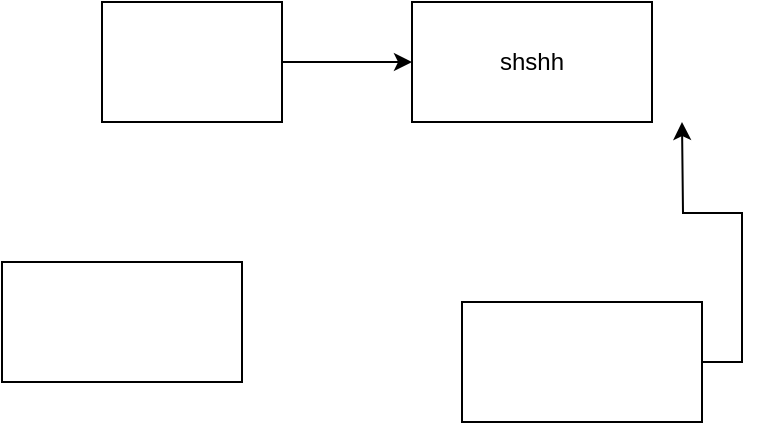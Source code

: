 <mxfile version="17.4.6" type="github">
  <diagram id="3lh7ztF80h6zKtmhc51H" name="第 1 页">
    <mxGraphModel dx="946" dy="576" grid="1" gridSize="10" guides="1" tooltips="1" connect="1" arrows="1" fold="1" page="1" pageScale="1" pageWidth="827" pageHeight="1169" math="0" shadow="0">
      <root>
        <mxCell id="0" />
        <mxCell id="1" parent="0" />
        <mxCell id="l5G7daM79HEQDdB7eEbk-2" value="" style="edgeStyle=orthogonalEdgeStyle;rounded=0;orthogonalLoop=1;jettySize=auto;html=1;" edge="1" parent="1" source="BCRi15jhdsx2H4y88h9x-1" target="l5G7daM79HEQDdB7eEbk-1">
          <mxGeometry relative="1" as="geometry" />
        </mxCell>
        <mxCell id="BCRi15jhdsx2H4y88h9x-1" value="" style="rounded=0;whiteSpace=wrap;html=1;" parent="1" vertex="1">
          <mxGeometry x="170" y="120" width="90" height="60" as="geometry" />
        </mxCell>
        <mxCell id="BCRi15jhdsx2H4y88h9x-2" value="" style="rounded=0;whiteSpace=wrap;html=1;" parent="1" vertex="1">
          <mxGeometry x="350" y="270" width="120" height="60" as="geometry" />
        </mxCell>
        <mxCell id="BCRi15jhdsx2H4y88h9x-3" value="" style="rounded=0;whiteSpace=wrap;html=1;" parent="1" vertex="1">
          <mxGeometry x="350" y="270" width="120" height="60" as="geometry" />
        </mxCell>
        <mxCell id="BCRi15jhdsx2H4y88h9x-4" value="" style="rounded=0;whiteSpace=wrap;html=1;" parent="1" vertex="1">
          <mxGeometry x="350" y="270" width="120" height="60" as="geometry" />
        </mxCell>
        <mxCell id="BCRi15jhdsx2H4y88h9x-7" style="edgeStyle=orthogonalEdgeStyle;rounded=0;orthogonalLoop=1;jettySize=auto;html=1;exitX=1;exitY=0.5;exitDx=0;exitDy=0;" parent="1" source="BCRi15jhdsx2H4y88h9x-5" edge="1">
          <mxGeometry relative="1" as="geometry">
            <mxPoint x="460" y="180" as="targetPoint" />
          </mxGeometry>
        </mxCell>
        <mxCell id="BCRi15jhdsx2H4y88h9x-5" value="" style="rounded=0;whiteSpace=wrap;html=1;" parent="1" vertex="1">
          <mxGeometry x="350" y="270" width="120" height="60" as="geometry" />
        </mxCell>
        <mxCell id="BCRi15jhdsx2H4y88h9x-6" value="" style="rounded=0;whiteSpace=wrap;html=1;" parent="1" vertex="1">
          <mxGeometry x="120" y="250" width="120" height="60" as="geometry" />
        </mxCell>
        <mxCell id="l5G7daM79HEQDdB7eEbk-1" value="shshh" style="whiteSpace=wrap;html=1;rounded=0;" vertex="1" parent="1">
          <mxGeometry x="325" y="120" width="120" height="60" as="geometry" />
        </mxCell>
      </root>
    </mxGraphModel>
  </diagram>
</mxfile>
